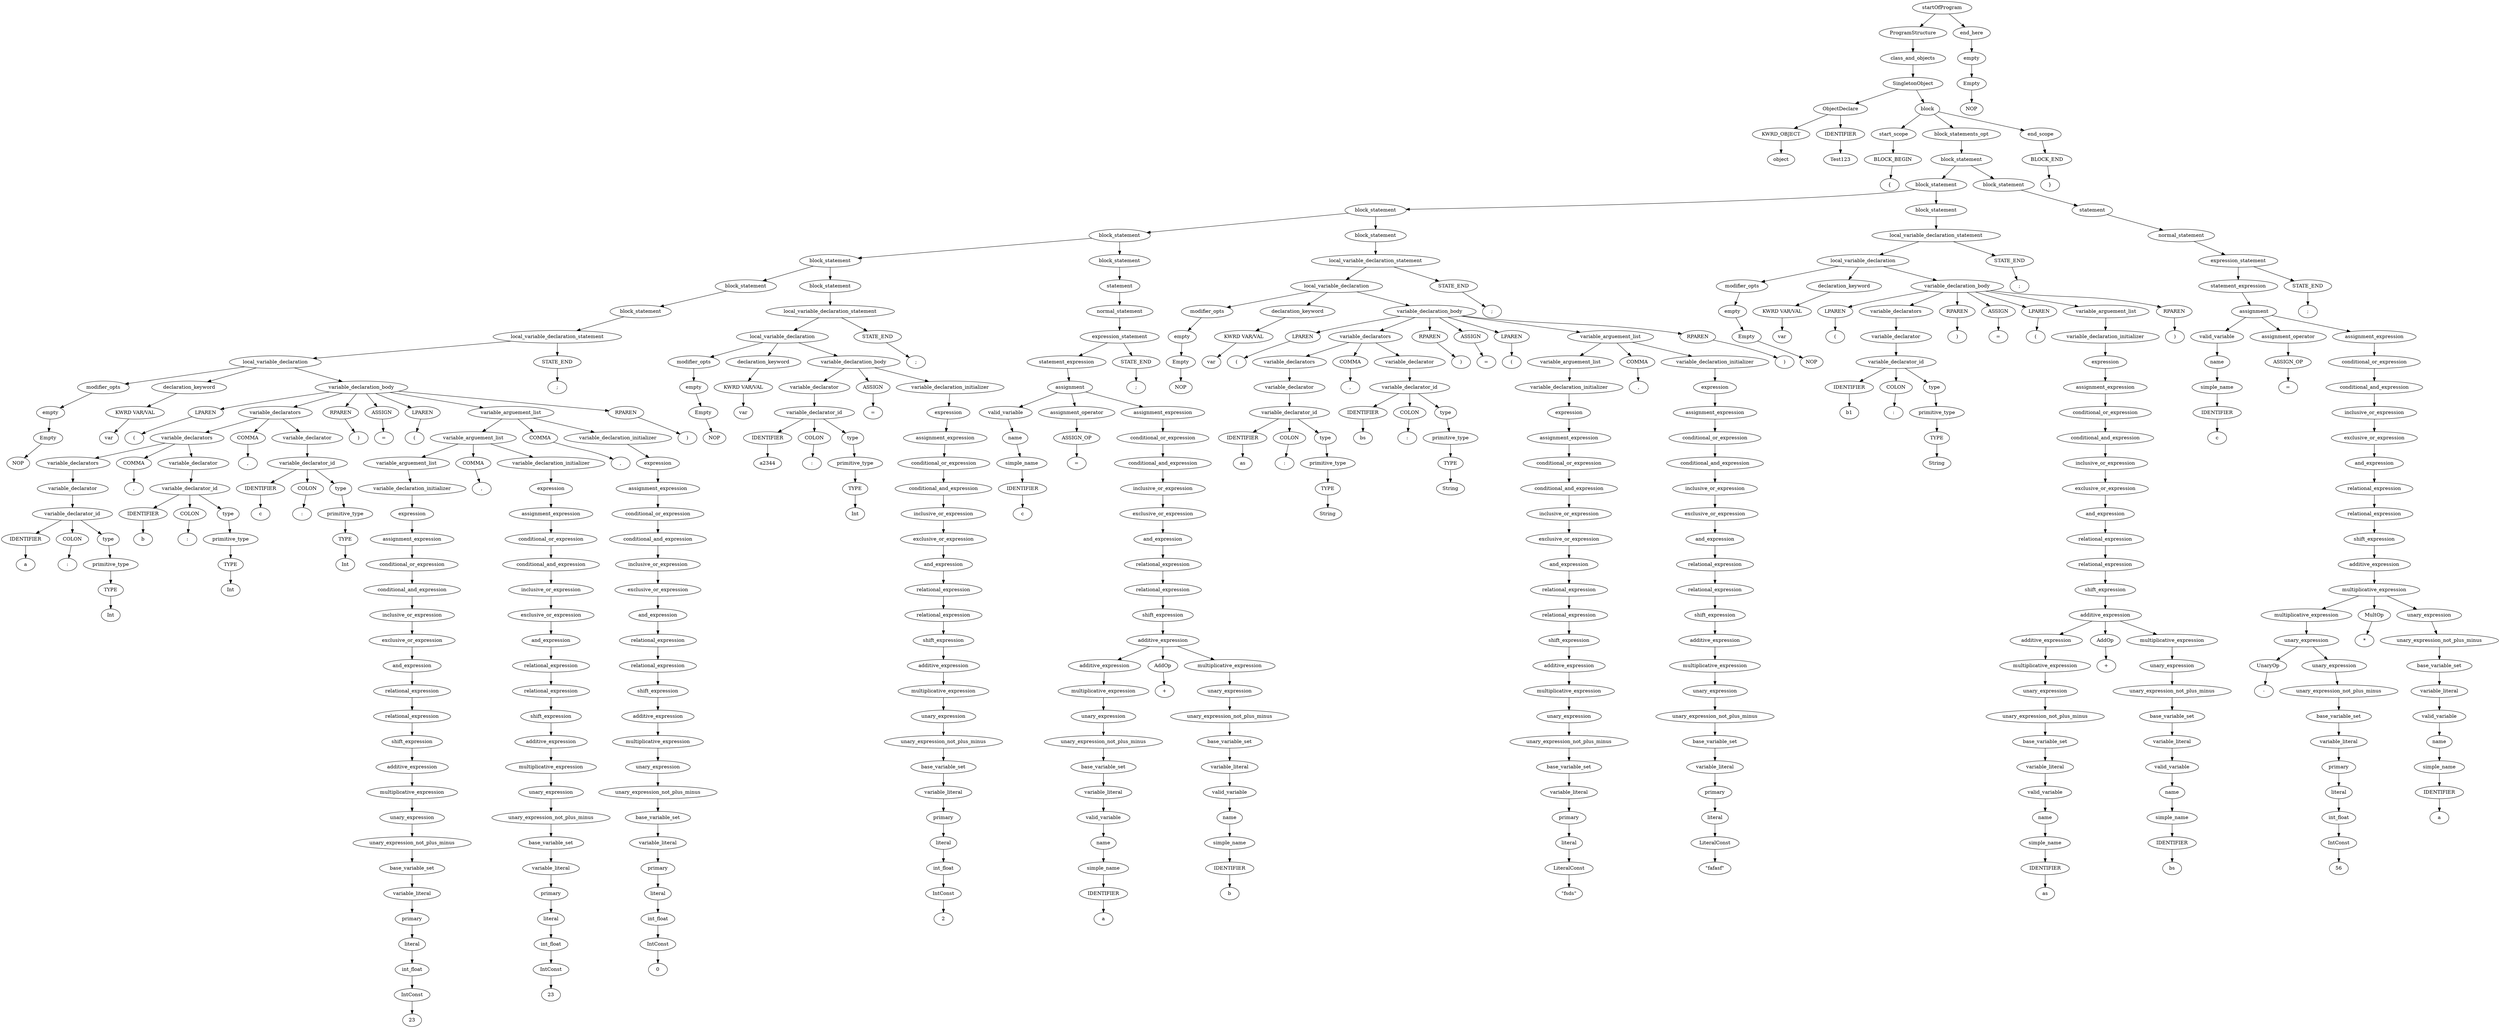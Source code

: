 digraph G {
470 [label="startOfProgram"];465 [label="ProgramStructure"];470->465
470 [label="startOfProgram"];469 [label="end_here"];470->469
465 [label="ProgramStructure"];464 [label="class_and_objects"];465->464
464 [label="class_and_objects"];463 [label="SingletonObject"];464->463
463 [label="SingletonObject"];5 [label="ObjectDeclare"];463->5
463 [label="SingletonObject"];462 [label="block"];463->462
5 [label="ObjectDeclare"];2 [label="KWRD_OBJECT"];5->2
5 [label="ObjectDeclare"];4 [label="IDENTIFIER"];5->4
2 [label="KWRD_OBJECT"];1 [label="object"];2->1
4 [label="IDENTIFIER"];3 [label="Test123"];4->3
462 [label="block"];8 [label="start_scope"];462->8
462 [label="block"];458 [label="block_statements_opt"];462->458
462 [label="block"];461 [label="end_scope"];462->461
8 [label="start_scope"];7 [label="BLOCK_BEGIN"];8->7
7 [label="BLOCK_BEGIN"];6 [label="{"];7->6
458 [label="block_statements_opt"];457 [label="block_statement"];458->457
457 [label="block_statement"];405 [label="block_statement"];457->405
457 [label="block_statement"];456 [label="block_statement"];457->456
405 [label="block_statement"];334 [label="block_statement"];405->334
405 [label="block_statement"];404 [label="block_statement"];405->404
334 [label="block_statement"];240 [label="block_statement"];334->240
334 [label="block_statement"];333 [label="block_statement"];334->333
240 [label="block_statement"];190 [label="block_statement"];240->190
240 [label="block_statement"];239 [label="block_statement"];240->239
190 [label="block_statement"];142 [label="block_statement"];190->142
190 [label="block_statement"];189 [label="block_statement"];190->189
142 [label="block_statement"];141 [label="block_statement"];142->141
141 [label="block_statement"];140 [label="local_variable_declaration_statement"];141->140
140 [label="local_variable_declaration_statement"];137 [label="local_variable_declaration"];140->137
140 [label="local_variable_declaration_statement"];139 [label="STATE_END"];140->139
137 [label="local_variable_declaration"];12 [label="modifier_opts"];137->12
137 [label="local_variable_declaration"];15 [label="declaration_keyword"];137->15
137 [label="local_variable_declaration"];136 [label="variable_declaration_body"];137->136
12 [label="modifier_opts"];11 [label="empty"];12->11
11 [label="empty"];10 [label="Empty"];11->10
10 [label="Empty"];9 [label="NOP"];10->9
15 [label="declaration_keyword"];14 [label="KWRD VAR/VAL"];15->14
14 [label="KWRD VAR/VAL"];13 [label="var"];14->13
136 [label="variable_declaration_body"];127 [label="LPAREN"];136->127
136 [label="variable_declaration_body"];52 [label="variable_declarators"];136->52
136 [label="variable_declaration_body"];129 [label="RPAREN"];136->129
136 [label="variable_declaration_body"];131 [label="ASSIGN"];136->131
136 [label="variable_declaration_body"];133 [label="LPAREN"];136->133
136 [label="variable_declaration_body"];125 [label="variable_arguement_list"];136->125
136 [label="variable_declaration_body"];135 [label="RPAREN"];136->135
127 [label="LPAREN"];126 [label="("];127->126
52 [label="variable_declarators"];39 [label="variable_declarators"];52->39
52 [label="variable_declarators"];51 [label="COMMA"];52->51
52 [label="variable_declarators"];49 [label="variable_declarator"];52->49
39 [label="variable_declarators"];26 [label="variable_declarators"];39->26
39 [label="variable_declarators"];38 [label="COMMA"];39->38
39 [label="variable_declarators"];36 [label="variable_declarator"];39->36
26 [label="variable_declarators"];25 [label="variable_declarator"];26->25
25 [label="variable_declarator"];24 [label="variable_declarator_id"];25->24
24 [label="variable_declarator_id"];21 [label="IDENTIFIER"];24->21
24 [label="variable_declarator_id"];23 [label="COLON"];24->23
24 [label="variable_declarator_id"];19 [label="type"];24->19
21 [label="IDENTIFIER"];20 [label="a"];21->20
23 [label="COLON"];22 [label=":"];23->22
19 [label="type"];18 [label="primitive_type"];19->18
18 [label="primitive_type"];17 [label="TYPE"];18->17
17 [label="TYPE"];16 [label="Int"];17->16
38 [label="COMMA"];37 [label=","];38->37
36 [label="variable_declarator"];35 [label="variable_declarator_id"];36->35
35 [label="variable_declarator_id"];32 [label="IDENTIFIER"];35->32
35 [label="variable_declarator_id"];34 [label="COLON"];35->34
35 [label="variable_declarator_id"];30 [label="type"];35->30
32 [label="IDENTIFIER"];31 [label="b"];32->31
34 [label="COLON"];33 [label=":"];34->33
30 [label="type"];29 [label="primitive_type"];30->29
29 [label="primitive_type"];28 [label="TYPE"];29->28
28 [label="TYPE"];27 [label="Int"];28->27
51 [label="COMMA"];50 [label=","];51->50
49 [label="variable_declarator"];48 [label="variable_declarator_id"];49->48
48 [label="variable_declarator_id"];45 [label="IDENTIFIER"];48->45
48 [label="variable_declarator_id"];47 [label="COLON"];48->47
48 [label="variable_declarator_id"];43 [label="type"];48->43
45 [label="IDENTIFIER"];44 [label="c"];45->44
47 [label="COLON"];46 [label=":"];47->46
43 [label="type"];42 [label="primitive_type"];43->42
42 [label="primitive_type"];41 [label="TYPE"];42->41
41 [label="TYPE"];40 [label="Int"];41->40
129 [label="RPAREN"];128 [label=")"];129->128
131 [label="ASSIGN"];130 [label="="];131->130
133 [label="LPAREN"];132 [label="("];133->132
125 [label="variable_arguement_list"];100 [label="variable_arguement_list"];125->100
125 [label="variable_arguement_list"];124 [label="COMMA"];125->124
125 [label="variable_arguement_list"];122 [label="variable_declaration_initializer"];125->122
100 [label="variable_arguement_list"];75 [label="variable_arguement_list"];100->75
100 [label="variable_arguement_list"];99 [label="COMMA"];100->99
100 [label="variable_arguement_list"];97 [label="variable_declaration_initializer"];100->97
75 [label="variable_arguement_list"];74 [label="variable_declaration_initializer"];75->74
74 [label="variable_declaration_initializer"];73 [label="expression"];74->73
73 [label="expression"];72 [label="assignment_expression"];73->72
72 [label="assignment_expression"];71 [label="conditional_or_expression"];72->71
71 [label="conditional_or_expression"];70 [label="conditional_and_expression"];71->70
70 [label="conditional_and_expression"];69 [label="inclusive_or_expression"];70->69
69 [label="inclusive_or_expression"];68 [label="exclusive_or_expression"];69->68
68 [label="exclusive_or_expression"];67 [label="and_expression"];68->67
67 [label="and_expression"];66 [label="relational_expression"];67->66
66 [label="relational_expression"];65 [label="relational_expression"];66->65
65 [label="relational_expression"];64 [label="shift_expression"];65->64
64 [label="shift_expression"];63 [label="additive_expression"];64->63
63 [label="additive_expression"];62 [label="multiplicative_expression"];63->62
62 [label="multiplicative_expression"];61 [label="unary_expression"];62->61
61 [label="unary_expression"];60 [label="unary_expression_not_plus_minus"];61->60
60 [label="unary_expression_not_plus_minus"];59 [label="base_variable_set"];60->59
59 [label="base_variable_set"];58 [label="variable_literal"];59->58
58 [label="variable_literal"];57 [label="primary"];58->57
57 [label="primary"];56 [label="literal"];57->56
56 [label="literal"];55 [label="int_float"];56->55
55 [label="int_float"];54 [label="IntConst"];55->54
54 [label="IntConst"];53 [label="23"];54->53
99 [label="COMMA"];98 [label=","];99->98
97 [label="variable_declaration_initializer"];96 [label="expression"];97->96
96 [label="expression"];95 [label="assignment_expression"];96->95
95 [label="assignment_expression"];94 [label="conditional_or_expression"];95->94
94 [label="conditional_or_expression"];93 [label="conditional_and_expression"];94->93
93 [label="conditional_and_expression"];92 [label="inclusive_or_expression"];93->92
92 [label="inclusive_or_expression"];91 [label="exclusive_or_expression"];92->91
91 [label="exclusive_or_expression"];90 [label="and_expression"];91->90
90 [label="and_expression"];89 [label="relational_expression"];90->89
89 [label="relational_expression"];88 [label="relational_expression"];89->88
88 [label="relational_expression"];87 [label="shift_expression"];88->87
87 [label="shift_expression"];86 [label="additive_expression"];87->86
86 [label="additive_expression"];85 [label="multiplicative_expression"];86->85
85 [label="multiplicative_expression"];84 [label="unary_expression"];85->84
84 [label="unary_expression"];83 [label="unary_expression_not_plus_minus"];84->83
83 [label="unary_expression_not_plus_minus"];82 [label="base_variable_set"];83->82
82 [label="base_variable_set"];81 [label="variable_literal"];82->81
81 [label="variable_literal"];80 [label="primary"];81->80
80 [label="primary"];79 [label="literal"];80->79
79 [label="literal"];78 [label="int_float"];79->78
78 [label="int_float"];77 [label="IntConst"];78->77
77 [label="IntConst"];76 [label="23"];77->76
124 [label="COMMA"];123 [label=","];124->123
122 [label="variable_declaration_initializer"];121 [label="expression"];122->121
121 [label="expression"];120 [label="assignment_expression"];121->120
120 [label="assignment_expression"];119 [label="conditional_or_expression"];120->119
119 [label="conditional_or_expression"];118 [label="conditional_and_expression"];119->118
118 [label="conditional_and_expression"];117 [label="inclusive_or_expression"];118->117
117 [label="inclusive_or_expression"];116 [label="exclusive_or_expression"];117->116
116 [label="exclusive_or_expression"];115 [label="and_expression"];116->115
115 [label="and_expression"];114 [label="relational_expression"];115->114
114 [label="relational_expression"];113 [label="relational_expression"];114->113
113 [label="relational_expression"];112 [label="shift_expression"];113->112
112 [label="shift_expression"];111 [label="additive_expression"];112->111
111 [label="additive_expression"];110 [label="multiplicative_expression"];111->110
110 [label="multiplicative_expression"];109 [label="unary_expression"];110->109
109 [label="unary_expression"];108 [label="unary_expression_not_plus_minus"];109->108
108 [label="unary_expression_not_plus_minus"];107 [label="base_variable_set"];108->107
107 [label="base_variable_set"];106 [label="variable_literal"];107->106
106 [label="variable_literal"];105 [label="primary"];106->105
105 [label="primary"];104 [label="literal"];105->104
104 [label="literal"];103 [label="int_float"];104->103
103 [label="int_float"];102 [label="IntConst"];103->102
102 [label="IntConst"];101 [label="0"];102->101
135 [label="RPAREN"];134 [label=")"];135->134
139 [label="STATE_END"];138 [label=";"];139->138
189 [label="block_statement"];188 [label="local_variable_declaration_statement"];189->188
188 [label="local_variable_declaration_statement"];185 [label="local_variable_declaration"];188->185
188 [label="local_variable_declaration_statement"];187 [label="STATE_END"];188->187
185 [label="local_variable_declaration"];146 [label="modifier_opts"];185->146
185 [label="local_variable_declaration"];149 [label="declaration_keyword"];185->149
185 [label="local_variable_declaration"];184 [label="variable_declaration_body"];185->184
146 [label="modifier_opts"];145 [label="empty"];146->145
145 [label="empty"];144 [label="Empty"];145->144
144 [label="Empty"];143 [label="NOP"];144->143
149 [label="declaration_keyword"];148 [label="KWRD VAR/VAL"];149->148
148 [label="KWRD VAR/VAL"];147 [label="var"];148->147
184 [label="variable_declaration_body"];159 [label="variable_declarator"];184->159
184 [label="variable_declaration_body"];183 [label="ASSIGN"];184->183
184 [label="variable_declaration_body"];181 [label="variable_declaration_initializer"];184->181
159 [label="variable_declarator"];158 [label="variable_declarator_id"];159->158
158 [label="variable_declarator_id"];155 [label="IDENTIFIER"];158->155
158 [label="variable_declarator_id"];157 [label="COLON"];158->157
158 [label="variable_declarator_id"];153 [label="type"];158->153
155 [label="IDENTIFIER"];154 [label="a2344"];155->154
157 [label="COLON"];156 [label=":"];157->156
153 [label="type"];152 [label="primitive_type"];153->152
152 [label="primitive_type"];151 [label="TYPE"];152->151
151 [label="TYPE"];150 [label="Int"];151->150
183 [label="ASSIGN"];182 [label="="];183->182
181 [label="variable_declaration_initializer"];180 [label="expression"];181->180
180 [label="expression"];179 [label="assignment_expression"];180->179
179 [label="assignment_expression"];178 [label="conditional_or_expression"];179->178
178 [label="conditional_or_expression"];177 [label="conditional_and_expression"];178->177
177 [label="conditional_and_expression"];176 [label="inclusive_or_expression"];177->176
176 [label="inclusive_or_expression"];175 [label="exclusive_or_expression"];176->175
175 [label="exclusive_or_expression"];174 [label="and_expression"];175->174
174 [label="and_expression"];173 [label="relational_expression"];174->173
173 [label="relational_expression"];172 [label="relational_expression"];173->172
172 [label="relational_expression"];171 [label="shift_expression"];172->171
171 [label="shift_expression"];170 [label="additive_expression"];171->170
170 [label="additive_expression"];169 [label="multiplicative_expression"];170->169
169 [label="multiplicative_expression"];168 [label="unary_expression"];169->168
168 [label="unary_expression"];167 [label="unary_expression_not_plus_minus"];168->167
167 [label="unary_expression_not_plus_minus"];166 [label="base_variable_set"];167->166
166 [label="base_variable_set"];165 [label="variable_literal"];166->165
165 [label="variable_literal"];164 [label="primary"];165->164
164 [label="primary"];163 [label="literal"];164->163
163 [label="literal"];162 [label="int_float"];163->162
162 [label="int_float"];161 [label="IntConst"];162->161
161 [label="IntConst"];160 [label="2"];161->160
187 [label="STATE_END"];186 [label=";"];187->186
239 [label="block_statement"];238 [label="statement"];239->238
238 [label="statement"];237 [label="normal_statement"];238->237
237 [label="normal_statement"];236 [label="expression_statement"];237->236
236 [label="expression_statement"];233 [label="statement_expression"];236->233
236 [label="expression_statement"];235 [label="STATE_END"];236->235
233 [label="statement_expression"];232 [label="assignment"];233->232
232 [label="assignment"];195 [label="valid_variable"];232->195
232 [label="assignment"];198 [label="assignment_operator"];232->198
232 [label="assignment"];231 [label="assignment_expression"];232->231
195 [label="valid_variable"];194 [label="name"];195->194
194 [label="name"];193 [label="simple_name"];194->193
193 [label="simple_name"];192 [label="IDENTIFIER"];193->192
192 [label="IDENTIFIER"];191 [label="c"];192->191
198 [label="assignment_operator"];197 [label="ASSIGN_OP"];198->197
197 [label="ASSIGN_OP"];196 [label="="];197->196
231 [label="assignment_expression"];230 [label="conditional_or_expression"];231->230
230 [label="conditional_or_expression"];229 [label="conditional_and_expression"];230->229
229 [label="conditional_and_expression"];228 [label="inclusive_or_expression"];229->228
228 [label="inclusive_or_expression"];227 [label="exclusive_or_expression"];228->227
227 [label="exclusive_or_expression"];226 [label="and_expression"];227->226
226 [label="and_expression"];225 [label="relational_expression"];226->225
225 [label="relational_expression"];224 [label="relational_expression"];225->224
224 [label="relational_expression"];223 [label="shift_expression"];224->223
223 [label="shift_expression"];222 [label="additive_expression"];223->222
222 [label="additive_expression"];209 [label="additive_expression"];222->209
222 [label="additive_expression"];221 [label="AddOp"];222->221
222 [label="additive_expression"];219 [label="multiplicative_expression"];222->219
209 [label="additive_expression"];208 [label="multiplicative_expression"];209->208
208 [label="multiplicative_expression"];207 [label="unary_expression"];208->207
207 [label="unary_expression"];206 [label="unary_expression_not_plus_minus"];207->206
206 [label="unary_expression_not_plus_minus"];205 [label="base_variable_set"];206->205
205 [label="base_variable_set"];204 [label="variable_literal"];205->204
204 [label="variable_literal"];203 [label="valid_variable"];204->203
203 [label="valid_variable"];202 [label="name"];203->202
202 [label="name"];201 [label="simple_name"];202->201
201 [label="simple_name"];200 [label="IDENTIFIER"];201->200
200 [label="IDENTIFIER"];199 [label="a"];200->199
221 [label="AddOp"];220 [label="+"];221->220
219 [label="multiplicative_expression"];218 [label="unary_expression"];219->218
218 [label="unary_expression"];217 [label="unary_expression_not_plus_minus"];218->217
217 [label="unary_expression_not_plus_minus"];216 [label="base_variable_set"];217->216
216 [label="base_variable_set"];215 [label="variable_literal"];216->215
215 [label="variable_literal"];214 [label="valid_variable"];215->214
214 [label="valid_variable"];213 [label="name"];214->213
213 [label="name"];212 [label="simple_name"];213->212
212 [label="simple_name"];211 [label="IDENTIFIER"];212->211
211 [label="IDENTIFIER"];210 [label="b"];211->210
235 [label="STATE_END"];234 [label=";"];235->234
333 [label="block_statement"];332 [label="local_variable_declaration_statement"];333->332
332 [label="local_variable_declaration_statement"];329 [label="local_variable_declaration"];332->329
332 [label="local_variable_declaration_statement"];331 [label="STATE_END"];332->331
329 [label="local_variable_declaration"];244 [label="modifier_opts"];329->244
329 [label="local_variable_declaration"];247 [label="declaration_keyword"];329->247
329 [label="local_variable_declaration"];328 [label="variable_declaration_body"];329->328
244 [label="modifier_opts"];243 [label="empty"];244->243
243 [label="empty"];242 [label="Empty"];243->242
242 [label="Empty"];241 [label="NOP"];242->241
247 [label="declaration_keyword"];246 [label="KWRD VAR/VAL"];247->246
246 [label="KWRD VAR/VAL"];245 [label="var"];246->245
328 [label="variable_declaration_body"];319 [label="LPAREN"];328->319
328 [label="variable_declaration_body"];271 [label="variable_declarators"];328->271
328 [label="variable_declaration_body"];321 [label="RPAREN"];328->321
328 [label="variable_declaration_body"];323 [label="ASSIGN"];328->323
328 [label="variable_declaration_body"];325 [label="LPAREN"];328->325
328 [label="variable_declaration_body"];317 [label="variable_arguement_list"];328->317
328 [label="variable_declaration_body"];327 [label="RPAREN"];328->327
319 [label="LPAREN"];318 [label="("];319->318
271 [label="variable_declarators"];258 [label="variable_declarators"];271->258
271 [label="variable_declarators"];270 [label="COMMA"];271->270
271 [label="variable_declarators"];268 [label="variable_declarator"];271->268
258 [label="variable_declarators"];257 [label="variable_declarator"];258->257
257 [label="variable_declarator"];256 [label="variable_declarator_id"];257->256
256 [label="variable_declarator_id"];253 [label="IDENTIFIER"];256->253
256 [label="variable_declarator_id"];255 [label="COLON"];256->255
256 [label="variable_declarator_id"];251 [label="type"];256->251
253 [label="IDENTIFIER"];252 [label="as"];253->252
255 [label="COLON"];254 [label=":"];255->254
251 [label="type"];250 [label="primitive_type"];251->250
250 [label="primitive_type"];249 [label="TYPE"];250->249
249 [label="TYPE"];248 [label="String"];249->248
270 [label="COMMA"];269 [label=","];270->269
268 [label="variable_declarator"];267 [label="variable_declarator_id"];268->267
267 [label="variable_declarator_id"];264 [label="IDENTIFIER"];267->264
267 [label="variable_declarator_id"];266 [label="COLON"];267->266
267 [label="variable_declarator_id"];262 [label="type"];267->262
264 [label="IDENTIFIER"];263 [label="bs"];264->263
266 [label="COLON"];265 [label=":"];266->265
262 [label="type"];261 [label="primitive_type"];262->261
261 [label="primitive_type"];260 [label="TYPE"];261->260
260 [label="TYPE"];259 [label="String"];260->259
321 [label="RPAREN"];320 [label=")"];321->320
323 [label="ASSIGN"];322 [label="="];323->322
325 [label="LPAREN"];324 [label="("];325->324
317 [label="variable_arguement_list"];293 [label="variable_arguement_list"];317->293
317 [label="variable_arguement_list"];316 [label="COMMA"];317->316
317 [label="variable_arguement_list"];314 [label="variable_declaration_initializer"];317->314
293 [label="variable_arguement_list"];292 [label="variable_declaration_initializer"];293->292
292 [label="variable_declaration_initializer"];291 [label="expression"];292->291
291 [label="expression"];290 [label="assignment_expression"];291->290
290 [label="assignment_expression"];289 [label="conditional_or_expression"];290->289
289 [label="conditional_or_expression"];288 [label="conditional_and_expression"];289->288
288 [label="conditional_and_expression"];287 [label="inclusive_or_expression"];288->287
287 [label="inclusive_or_expression"];286 [label="exclusive_or_expression"];287->286
286 [label="exclusive_or_expression"];285 [label="and_expression"];286->285
285 [label="and_expression"];284 [label="relational_expression"];285->284
284 [label="relational_expression"];283 [label="relational_expression"];284->283
283 [label="relational_expression"];282 [label="shift_expression"];283->282
282 [label="shift_expression"];281 [label="additive_expression"];282->281
281 [label="additive_expression"];280 [label="multiplicative_expression"];281->280
280 [label="multiplicative_expression"];279 [label="unary_expression"];280->279
279 [label="unary_expression"];278 [label="unary_expression_not_plus_minus"];279->278
278 [label="unary_expression_not_plus_minus"];277 [label="base_variable_set"];278->277
277 [label="base_variable_set"];276 [label="variable_literal"];277->276
276 [label="variable_literal"];275 [label="primary"];276->275
275 [label="primary"];274 [label="literal"];275->274
274 [label="literal"];273 [label="LiteralConst"];274->273
273 [label="LiteralConst"];272 [label="\"fsds\""];273->272
316 [label="COMMA"];315 [label=","];316->315
314 [label="variable_declaration_initializer"];313 [label="expression"];314->313
313 [label="expression"];312 [label="assignment_expression"];313->312
312 [label="assignment_expression"];311 [label="conditional_or_expression"];312->311
311 [label="conditional_or_expression"];310 [label="conditional_and_expression"];311->310
310 [label="conditional_and_expression"];309 [label="inclusive_or_expression"];310->309
309 [label="inclusive_or_expression"];308 [label="exclusive_or_expression"];309->308
308 [label="exclusive_or_expression"];307 [label="and_expression"];308->307
307 [label="and_expression"];306 [label="relational_expression"];307->306
306 [label="relational_expression"];305 [label="relational_expression"];306->305
305 [label="relational_expression"];304 [label="shift_expression"];305->304
304 [label="shift_expression"];303 [label="additive_expression"];304->303
303 [label="additive_expression"];302 [label="multiplicative_expression"];303->302
302 [label="multiplicative_expression"];301 [label="unary_expression"];302->301
301 [label="unary_expression"];300 [label="unary_expression_not_plus_minus"];301->300
300 [label="unary_expression_not_plus_minus"];299 [label="base_variable_set"];300->299
299 [label="base_variable_set"];298 [label="variable_literal"];299->298
298 [label="variable_literal"];297 [label="primary"];298->297
297 [label="primary"];296 [label="literal"];297->296
296 [label="literal"];295 [label="LiteralConst"];296->295
295 [label="LiteralConst"];294 [label="\"fafasf\""];295->294
327 [label="RPAREN"];326 [label=")"];327->326
331 [label="STATE_END"];330 [label=";"];331->330
404 [label="block_statement"];403 [label="local_variable_declaration_statement"];404->403
403 [label="local_variable_declaration_statement"];400 [label="local_variable_declaration"];403->400
403 [label="local_variable_declaration_statement"];402 [label="STATE_END"];403->402
400 [label="local_variable_declaration"];338 [label="modifier_opts"];400->338
400 [label="local_variable_declaration"];341 [label="declaration_keyword"];400->341
400 [label="local_variable_declaration"];399 [label="variable_declaration_body"];400->399
338 [label="modifier_opts"];337 [label="empty"];338->337
337 [label="empty"];336 [label="Empty"];337->336
336 [label="Empty"];335 [label="NOP"];336->335
341 [label="declaration_keyword"];340 [label="KWRD VAR/VAL"];341->340
340 [label="KWRD VAR/VAL"];339 [label="var"];340->339
399 [label="variable_declaration_body"];390 [label="LPAREN"];399->390
399 [label="variable_declaration_body"];352 [label="variable_declarators"];399->352
399 [label="variable_declaration_body"];392 [label="RPAREN"];399->392
399 [label="variable_declaration_body"];394 [label="ASSIGN"];399->394
399 [label="variable_declaration_body"];396 [label="LPAREN"];399->396
399 [label="variable_declaration_body"];388 [label="variable_arguement_list"];399->388
399 [label="variable_declaration_body"];398 [label="RPAREN"];399->398
390 [label="LPAREN"];389 [label="("];390->389
352 [label="variable_declarators"];351 [label="variable_declarator"];352->351
351 [label="variable_declarator"];350 [label="variable_declarator_id"];351->350
350 [label="variable_declarator_id"];347 [label="IDENTIFIER"];350->347
350 [label="variable_declarator_id"];349 [label="COLON"];350->349
350 [label="variable_declarator_id"];345 [label="type"];350->345
347 [label="IDENTIFIER"];346 [label="b1"];347->346
349 [label="COLON"];348 [label=":"];349->348
345 [label="type"];344 [label="primitive_type"];345->344
344 [label="primitive_type"];343 [label="TYPE"];344->343
343 [label="TYPE"];342 [label="String"];343->342
392 [label="RPAREN"];391 [label=")"];392->391
394 [label="ASSIGN"];393 [label="="];394->393
396 [label="LPAREN"];395 [label="("];396->395
388 [label="variable_arguement_list"];387 [label="variable_declaration_initializer"];388->387
387 [label="variable_declaration_initializer"];386 [label="expression"];387->386
386 [label="expression"];385 [label="assignment_expression"];386->385
385 [label="assignment_expression"];384 [label="conditional_or_expression"];385->384
384 [label="conditional_or_expression"];383 [label="conditional_and_expression"];384->383
383 [label="conditional_and_expression"];382 [label="inclusive_or_expression"];383->382
382 [label="inclusive_or_expression"];381 [label="exclusive_or_expression"];382->381
381 [label="exclusive_or_expression"];380 [label="and_expression"];381->380
380 [label="and_expression"];379 [label="relational_expression"];380->379
379 [label="relational_expression"];378 [label="relational_expression"];379->378
378 [label="relational_expression"];377 [label="shift_expression"];378->377
377 [label="shift_expression"];376 [label="additive_expression"];377->376
376 [label="additive_expression"];363 [label="additive_expression"];376->363
376 [label="additive_expression"];375 [label="AddOp"];376->375
376 [label="additive_expression"];373 [label="multiplicative_expression"];376->373
363 [label="additive_expression"];362 [label="multiplicative_expression"];363->362
362 [label="multiplicative_expression"];361 [label="unary_expression"];362->361
361 [label="unary_expression"];360 [label="unary_expression_not_plus_minus"];361->360
360 [label="unary_expression_not_plus_minus"];359 [label="base_variable_set"];360->359
359 [label="base_variable_set"];358 [label="variable_literal"];359->358
358 [label="variable_literal"];357 [label="valid_variable"];358->357
357 [label="valid_variable"];356 [label="name"];357->356
356 [label="name"];355 [label="simple_name"];356->355
355 [label="simple_name"];354 [label="IDENTIFIER"];355->354
354 [label="IDENTIFIER"];353 [label="as"];354->353
375 [label="AddOp"];374 [label="+"];375->374
373 [label="multiplicative_expression"];372 [label="unary_expression"];373->372
372 [label="unary_expression"];371 [label="unary_expression_not_plus_minus"];372->371
371 [label="unary_expression_not_plus_minus"];370 [label="base_variable_set"];371->370
370 [label="base_variable_set"];369 [label="variable_literal"];370->369
369 [label="variable_literal"];368 [label="valid_variable"];369->368
368 [label="valid_variable"];367 [label="name"];368->367
367 [label="name"];366 [label="simple_name"];367->366
366 [label="simple_name"];365 [label="IDENTIFIER"];366->365
365 [label="IDENTIFIER"];364 [label="bs"];365->364
398 [label="RPAREN"];397 [label=")"];398->397
402 [label="STATE_END"];401 [label=";"];402->401
456 [label="block_statement"];455 [label="statement"];456->455
455 [label="statement"];454 [label="normal_statement"];455->454
454 [label="normal_statement"];453 [label="expression_statement"];454->453
453 [label="expression_statement"];450 [label="statement_expression"];453->450
453 [label="expression_statement"];452 [label="STATE_END"];453->452
450 [label="statement_expression"];449 [label="assignment"];450->449
449 [label="assignment"];410 [label="valid_variable"];449->410
449 [label="assignment"];413 [label="assignment_operator"];449->413
449 [label="assignment"];448 [label="assignment_expression"];449->448
410 [label="valid_variable"];409 [label="name"];410->409
409 [label="name"];408 [label="simple_name"];409->408
408 [label="simple_name"];407 [label="IDENTIFIER"];408->407
407 [label="IDENTIFIER"];406 [label="c"];407->406
413 [label="assignment_operator"];412 [label="ASSIGN_OP"];413->412
412 [label="ASSIGN_OP"];411 [label="="];412->411
448 [label="assignment_expression"];447 [label="conditional_or_expression"];448->447
447 [label="conditional_or_expression"];446 [label="conditional_and_expression"];447->446
446 [label="conditional_and_expression"];445 [label="inclusive_or_expression"];446->445
445 [label="inclusive_or_expression"];444 [label="exclusive_or_expression"];445->444
444 [label="exclusive_or_expression"];443 [label="and_expression"];444->443
443 [label="and_expression"];442 [label="relational_expression"];443->442
442 [label="relational_expression"];441 [label="relational_expression"];442->441
441 [label="relational_expression"];440 [label="shift_expression"];441->440
440 [label="shift_expression"];439 [label="additive_expression"];440->439
439 [label="additive_expression"];438 [label="multiplicative_expression"];439->438
438 [label="multiplicative_expression"];426 [label="multiplicative_expression"];438->426
438 [label="multiplicative_expression"];437 [label="MultOp"];438->437
438 [label="multiplicative_expression"];435 [label="unary_expression"];438->435
426 [label="multiplicative_expression"];425 [label="unary_expression"];426->425
425 [label="unary_expression"];424 [label="UnaryOp"];425->424
425 [label="unary_expression"];422 [label="unary_expression"];425->422
424 [label="UnaryOp"];423 [label="-"];424->423
422 [label="unary_expression"];421 [label="unary_expression_not_plus_minus"];422->421
421 [label="unary_expression_not_plus_minus"];420 [label="base_variable_set"];421->420
420 [label="base_variable_set"];419 [label="variable_literal"];420->419
419 [label="variable_literal"];418 [label="primary"];419->418
418 [label="primary"];417 [label="literal"];418->417
417 [label="literal"];416 [label="int_float"];417->416
416 [label="int_float"];415 [label="IntConst"];416->415
415 [label="IntConst"];414 [label="56"];415->414
437 [label="MultOp"];436 [label="*"];437->436
435 [label="unary_expression"];434 [label="unary_expression_not_plus_minus"];435->434
434 [label="unary_expression_not_plus_minus"];433 [label="base_variable_set"];434->433
433 [label="base_variable_set"];432 [label="variable_literal"];433->432
432 [label="variable_literal"];431 [label="valid_variable"];432->431
431 [label="valid_variable"];430 [label="name"];431->430
430 [label="name"];429 [label="simple_name"];430->429
429 [label="simple_name"];428 [label="IDENTIFIER"];429->428
428 [label="IDENTIFIER"];427 [label="a"];428->427
452 [label="STATE_END"];451 [label=";"];452->451
461 [label="end_scope"];460 [label="BLOCK_END"];461->460
460 [label="BLOCK_END"];459 [label="}"];460->459
469 [label="end_here"];468 [label="empty"];469->468
468 [label="empty"];467 [label="Empty"];468->467
467 [label="Empty"];466 [label="NOP"];467->466
}
